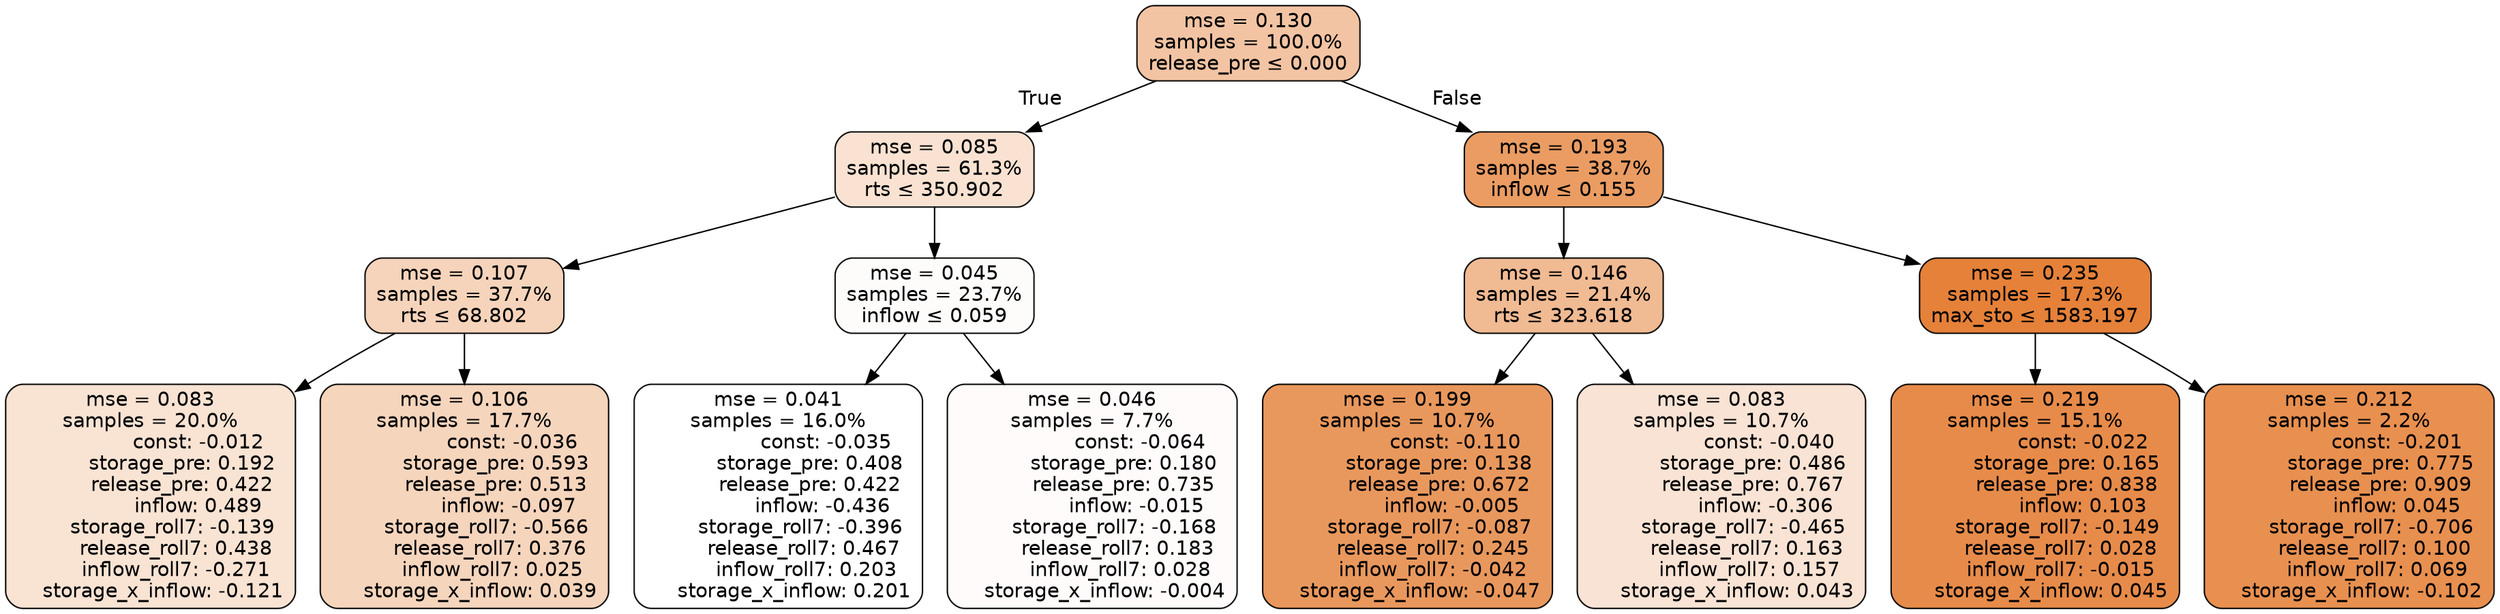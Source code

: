 digraph tree {
bgcolor="transparent"
node [shape=rectangle, style="filled, rounded", color="black", fontname=helvetica] ;
edge [fontname=helvetica] ;
	"0" [label="mse = 0.130
samples = 100.0%
release_pre &le; 0.000", fillcolor="#f3c4a3"]
	"1" [label="mse = 0.085
samples = 61.3%
rts &le; 350.902", fillcolor="#f9e2d2"]
	"2" [label="mse = 0.107
samples = 37.7%
rts &le; 68.802", fillcolor="#f6d4bb"]
	"3" [label="mse = 0.083
samples = 20.0%
               const: -0.012
          storage_pre: 0.192
          release_pre: 0.422
               inflow: 0.489
       storage_roll7: -0.139
        release_roll7: 0.438
        inflow_roll7: -0.271
    storage_x_inflow: -0.121", fillcolor="#f9e3d3"]
	"4" [label="mse = 0.106
samples = 17.7%
               const: -0.036
          storage_pre: 0.593
          release_pre: 0.513
              inflow: -0.097
       storage_roll7: -0.566
        release_roll7: 0.376
         inflow_roll7: 0.025
     storage_x_inflow: 0.039", fillcolor="#f6d5bd"]
	"5" [label="mse = 0.045
samples = 23.7%
inflow &le; 0.059", fillcolor="#fefcfa"]
	"6" [label="mse = 0.041
samples = 16.0%
               const: -0.035
          storage_pre: 0.408
          release_pre: 0.422
              inflow: -0.436
       storage_roll7: -0.396
        release_roll7: 0.467
         inflow_roll7: 0.203
     storage_x_inflow: 0.201", fillcolor="#ffffff"]
	"7" [label="mse = 0.046
samples = 7.7%
               const: -0.064
          storage_pre: 0.180
          release_pre: 0.735
              inflow: -0.015
       storage_roll7: -0.168
        release_roll7: 0.183
         inflow_roll7: 0.028
    storage_x_inflow: -0.004", fillcolor="#fefbfa"]
	"8" [label="mse = 0.193
samples = 38.7%
inflow &le; 0.155", fillcolor="#ea9c63"]
	"9" [label="mse = 0.146
samples = 21.4%
rts &le; 323.618", fillcolor="#f0ba93"]
	"10" [label="mse = 0.199
samples = 10.7%
               const: -0.110
          storage_pre: 0.138
          release_pre: 0.672
              inflow: -0.005
       storage_roll7: -0.087
        release_roll7: 0.245
        inflow_roll7: -0.042
    storage_x_inflow: -0.047", fillcolor="#e9985d"]
	"11" [label="mse = 0.083
samples = 10.7%
               const: -0.040
          storage_pre: 0.486
          release_pre: 0.767
              inflow: -0.306
       storage_roll7: -0.465
        release_roll7: 0.163
         inflow_roll7: 0.157
     storage_x_inflow: 0.043", fillcolor="#f9e3d4"]
	"12" [label="mse = 0.235
samples = 17.3%
max_sto &le; 1583.197", fillcolor="#e58139"]
	"13" [label="mse = 0.219
samples = 15.1%
               const: -0.022
          storage_pre: 0.165
          release_pre: 0.838
               inflow: 0.103
       storage_roll7: -0.149
        release_roll7: 0.028
        inflow_roll7: -0.015
     storage_x_inflow: 0.045", fillcolor="#e78b4a"]
	"14" [label="mse = 0.212
samples = 2.2%
               const: -0.201
          storage_pre: 0.775
          release_pre: 0.909
               inflow: 0.045
       storage_roll7: -0.706
        release_roll7: 0.100
         inflow_roll7: 0.069
    storage_x_inflow: -0.102", fillcolor="#e89050"]

	"0" -> "1" [labeldistance=2.5, labelangle=45, headlabel="True"]
	"1" -> "2"
	"2" -> "3"
	"2" -> "4"
	"1" -> "5"
	"5" -> "6"
	"5" -> "7"
	"0" -> "8" [labeldistance=2.5, labelangle=-45, headlabel="False"]
	"8" -> "9"
	"9" -> "10"
	"9" -> "11"
	"8" -> "12"
	"12" -> "13"
	"12" -> "14"
}